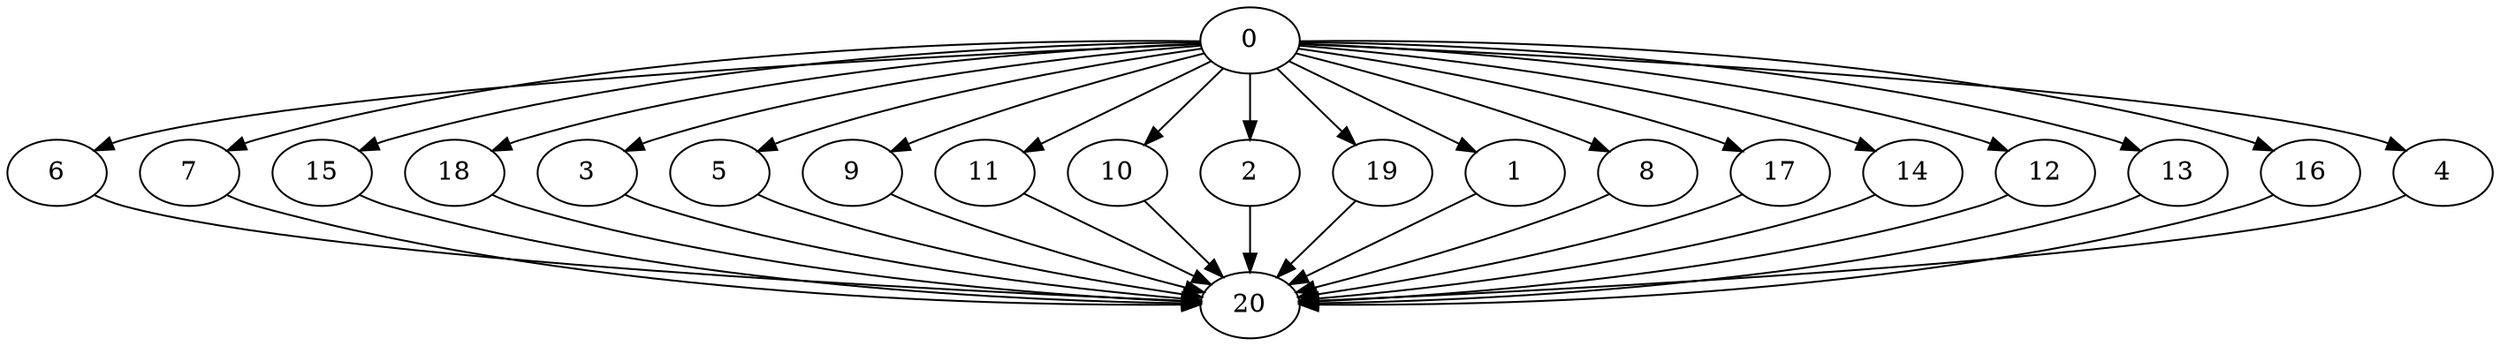 digraph "Fork_Join_Nodes_21_CCR_9.96_WeightType_Random_Heterogeneous-4-2-strong" {
0 [Weight=7];
6 [Weight=8];
7 [Weight=6];
15 [Weight=10];
18 [Weight=3];
3 [Weight=2];
5 [Weight=4];
9 [Weight=2];
11 [Weight=6];
10 [Weight=4];
2 [Weight=3];
19 [Weight=3];
1 [Weight=8];
8 [Weight=7];
17 [Weight=7];
14 [Weight=6];
12 [Weight=4];
13 [Weight=8];
16 [Weight=3];
4 [Weight=7];
20 [Weight=5];
0 -> 8 [Weight=21];
2 -> 20 [Weight=41];
4 -> 20 [Weight=10];
0 -> 19 [Weight=31];
9 -> 20 [Weight=46];
0 -> 12 [Weight=15];
7 -> 20 [Weight=52];
18 -> 20 [Weight=52];
10 -> 20 [Weight=41];
5 -> 20 [Weight=46];
0 -> 1 [Weight=15];
17 -> 20 [Weight=15];
0 -> 10 [Weight=26];
0 -> 2 [Weight=46];
13 -> 20 [Weight=10];
0 -> 13 [Weight=15];
0 -> 9 [Weight=46];
0 -> 7 [Weight=41];
12 -> 20 [Weight=15];
19 -> 20 [Weight=26];
0 -> 16 [Weight=21];
0 -> 17 [Weight=26];
0 -> 18 [Weight=26];
0 -> 14 [Weight=26];
8 -> 20 [Weight=15];
1 -> 20 [Weight=15];
0 -> 6 [Weight=21];
16 -> 20 [Weight=15];
0 -> 5 [Weight=36];
15 -> 20 [Weight=46];
14 -> 20 [Weight=15];
0 -> 15 [Weight=21];
0 -> 4 [Weight=31];
11 -> 20 [Weight=41];
6 -> 20 [Weight=52];
3 -> 20 [Weight=52];
0 -> 11 [Weight=31];
0 -> 3 [Weight=26];
}

